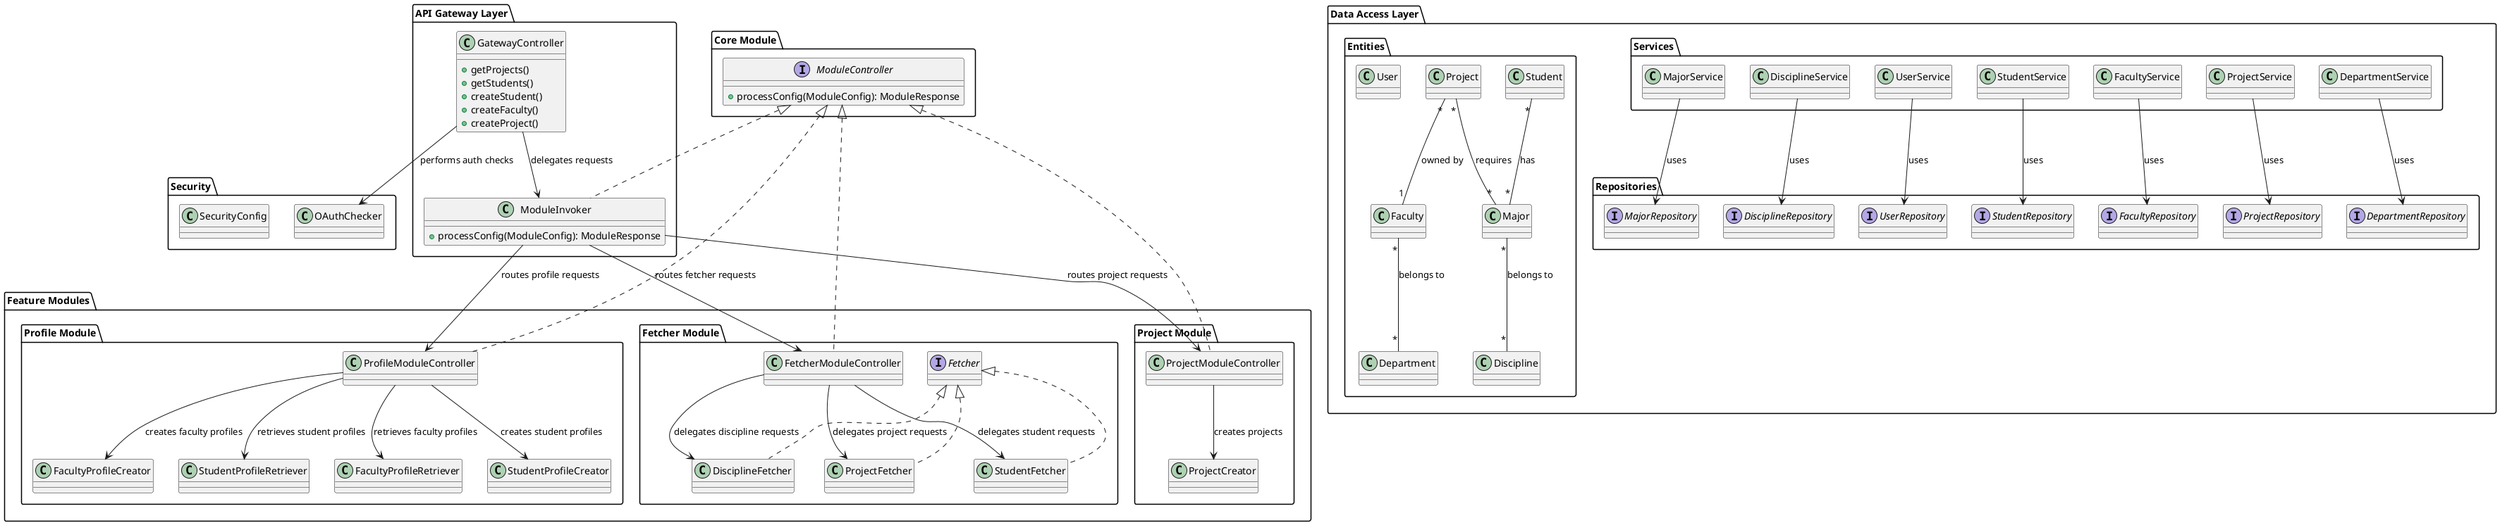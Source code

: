 @startuml OurSearch Simplified Architecture

' Main architectural layers
package "API Gateway Layer" {
  class GatewayController {
    + getProjects()
    + getStudents()
    + createStudent()
    + createFaculty()
    + createProject()
  }

  class ModuleInvoker {
    + processConfig(ModuleConfig): ModuleResponse
  }
}

package "Core Module" {
  interface ModuleController {
    + processConfig(ModuleConfig): ModuleResponse
  }
}

package "Feature Modules" {
  package "Fetcher Module" {
    class FetcherModuleController

    interface Fetcher

    class DisciplineFetcher
    class ProjectFetcher
    class StudentFetcher
  }

  package "Profile Module" {
    class ProfileModuleController

    class StudentProfileCreator
    class FacultyProfileCreator
    class StudentProfileRetriever
    class FacultyProfileRetriever
  }

  package "Project Module" {
    class ProjectModuleController
    class ProjectCreator
  }
}

package "Data Access Layer" {
  package "Services" {
    class StudentService
    class FacultyService
    class ProjectService
    class DepartmentService
    class MajorService
    class DisciplineService
    class UserService
  }

  package "Repositories" {
    interface StudentRepository
    interface FacultyRepository
    interface ProjectRepository
    interface DepartmentRepository
    interface UserRepository
    interface MajorRepository
    interface DisciplineRepository
  }

  package "Entities" {
    class Student
    class Faculty
    class Project
    class Department
    class Major
    class Discipline
    class User
  }
}

package "Security" {
  class OAuthChecker
  class SecurityConfig
}

' Interface Implementations
ModuleController <|.. FetcherModuleController
ModuleController <|.. ProfileModuleController
ModuleController <|.. ProjectModuleController
ModuleController <|.. ModuleInvoker

Fetcher <|.. DisciplineFetcher
Fetcher <|.. ProjectFetcher
Fetcher <|.. StudentFetcher

' Gateway Layer Relationships
GatewayController --> ModuleInvoker : delegates requests
GatewayController --> OAuthChecker : performs auth checks

' Module relationships
ModuleInvoker --> FetcherModuleController : routes fetcher requests
ModuleInvoker --> ProfileModuleController : routes profile requests
ModuleInvoker --> ProjectModuleController : routes project requests

' Fetcher Module internal relationships
FetcherModuleController --> DisciplineFetcher : delegates discipline requests
FetcherModuleController --> ProjectFetcher : delegates project requests
FetcherModuleController --> StudentFetcher : delegates student requests

' Profile Module internal relationships
ProfileModuleController --> StudentProfileCreator : creates student profiles
ProfileModuleController --> FacultyProfileCreator : creates faculty profiles
ProfileModuleController --> StudentProfileRetriever : retrieves student profiles
ProfileModuleController --> FacultyProfileRetriever : retrieves faculty profiles

' Project Module internal relationships
ProjectModuleController --> ProjectCreator : creates projects

' Service relationships with repositories
StudentService --> StudentRepository : uses
FacultyService --> FacultyRepository : uses
ProjectService --> ProjectRepository : uses
DepartmentService --> DepartmentRepository : uses
UserService --> UserRepository : uses
DisciplineService --> DisciplineRepository : uses
MajorService --> MajorRepository : uses

' Key entity relationships
Student "*" -- "*" Major : has
Faculty "*" -- "*" Department : belongs to
Project "*" -- "1" Faculty : owned by
Project "*" -- "*" Major : requires
Major "*" -- "*" Discipline : belongs to

@enduml